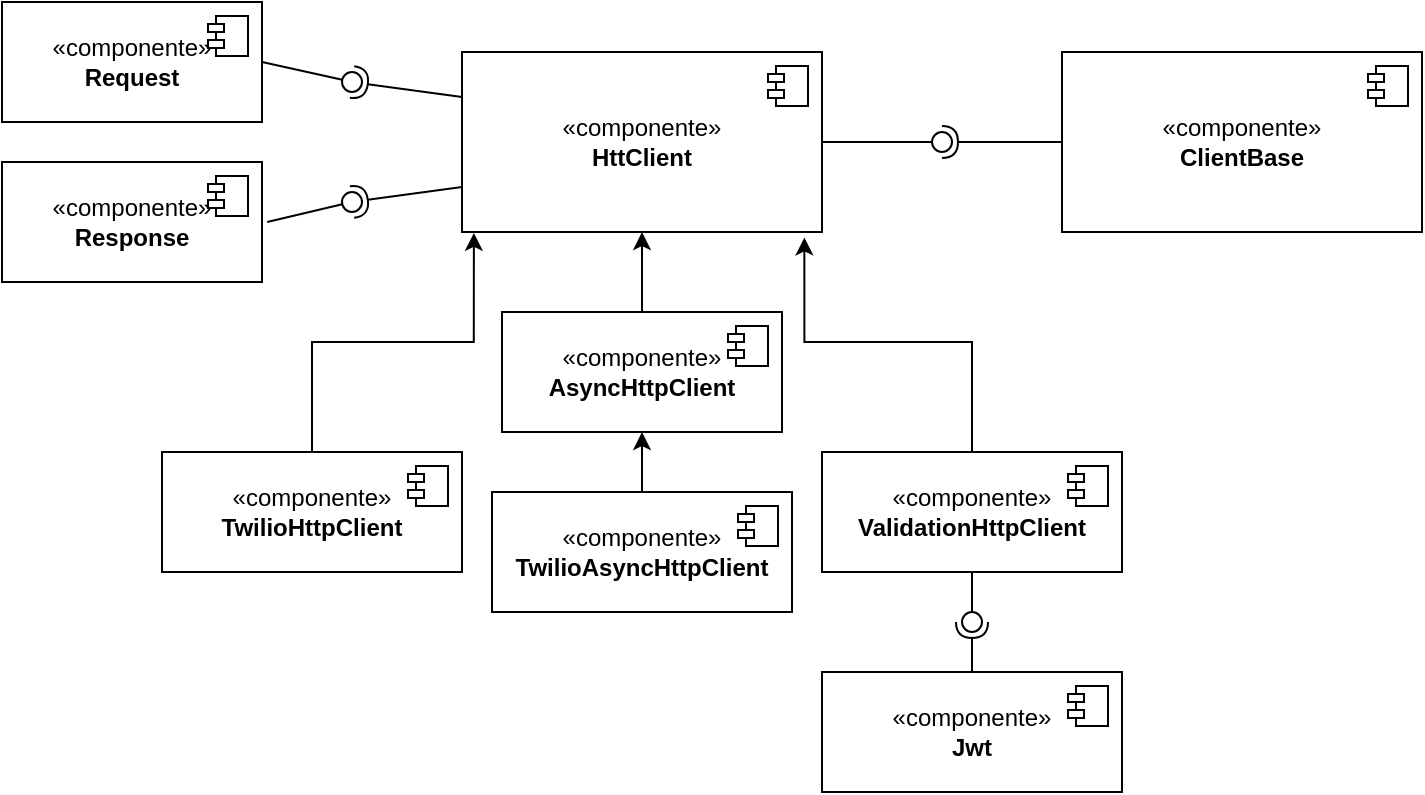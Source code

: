 <mxfile version="23.1.5" type="device">
  <diagram id="STEBfEphsbRQPfoHGECy" name="Página-1">
    <mxGraphModel dx="1434" dy="838" grid="1" gridSize="10" guides="1" tooltips="1" connect="1" arrows="1" fold="1" page="1" pageScale="1" pageWidth="827" pageHeight="1169" math="0" shadow="0">
      <root>
        <mxCell id="0" />
        <mxCell id="1" parent="0" />
        <mxCell id="hQvGvdslbpYfb55w5hF3-3" value="«componente»&lt;br&gt;&lt;b&gt;HttClient&lt;/b&gt;" style="html=1;dropTarget=0;whiteSpace=wrap;" parent="1" vertex="1">
          <mxGeometry x="300" y="155" width="180" height="90" as="geometry" />
        </mxCell>
        <mxCell id="hQvGvdslbpYfb55w5hF3-4" value="" style="shape=module;jettyWidth=8;jettyHeight=4;" parent="hQvGvdslbpYfb55w5hF3-3" vertex="1">
          <mxGeometry x="1" width="20" height="20" relative="1" as="geometry">
            <mxPoint x="-27" y="7" as="offset" />
          </mxGeometry>
        </mxCell>
        <mxCell id="hQvGvdslbpYfb55w5hF3-103" value="«componente»&lt;br&gt;&lt;b&gt;Response&lt;/b&gt;" style="html=1;dropTarget=0;whiteSpace=wrap;" parent="1" vertex="1">
          <mxGeometry x="70" y="210" width="130" height="60" as="geometry" />
        </mxCell>
        <mxCell id="hQvGvdslbpYfb55w5hF3-104" value="" style="shape=module;jettyWidth=8;jettyHeight=4;" parent="hQvGvdslbpYfb55w5hF3-103" vertex="1">
          <mxGeometry x="1" width="20" height="20" relative="1" as="geometry">
            <mxPoint x="-27" y="7" as="offset" />
          </mxGeometry>
        </mxCell>
        <mxCell id="hQvGvdslbpYfb55w5hF3-105" value="«componente»&lt;br&gt;&lt;b&gt;TwilioHttpClient&lt;/b&gt;" style="html=1;dropTarget=0;whiteSpace=wrap;" parent="1" vertex="1">
          <mxGeometry x="150" y="355" width="150" height="60" as="geometry" />
        </mxCell>
        <mxCell id="hQvGvdslbpYfb55w5hF3-106" value="" style="shape=module;jettyWidth=8;jettyHeight=4;" parent="hQvGvdslbpYfb55w5hF3-105" vertex="1">
          <mxGeometry x="1" width="20" height="20" relative="1" as="geometry">
            <mxPoint x="-27" y="7" as="offset" />
          </mxGeometry>
        </mxCell>
        <mxCell id="hQvGvdslbpYfb55w5hF3-107" value="«componente»&lt;br&gt;&lt;b&gt;Request&lt;/b&gt;" style="html=1;dropTarget=0;whiteSpace=wrap;" parent="1" vertex="1">
          <mxGeometry x="70" y="130" width="130" height="60" as="geometry" />
        </mxCell>
        <mxCell id="hQvGvdslbpYfb55w5hF3-108" value="" style="shape=module;jettyWidth=8;jettyHeight=4;" parent="hQvGvdslbpYfb55w5hF3-107" vertex="1">
          <mxGeometry x="1" width="20" height="20" relative="1" as="geometry">
            <mxPoint x="-27" y="7" as="offset" />
          </mxGeometry>
        </mxCell>
        <mxCell id="hQvGvdslbpYfb55w5hF3-109" value="" style="rounded=0;orthogonalLoop=1;jettySize=auto;html=1;endArrow=halfCircle;endFill=0;endSize=6;strokeWidth=1;sketch=0;exitX=0;exitY=0.25;exitDx=0;exitDy=0;" parent="1" source="hQvGvdslbpYfb55w5hF3-3" target="hQvGvdslbpYfb55w5hF3-111" edge="1">
          <mxGeometry relative="1" as="geometry">
            <mxPoint x="290" y="170" as="sourcePoint" />
          </mxGeometry>
        </mxCell>
        <mxCell id="hQvGvdslbpYfb55w5hF3-110" value="" style="rounded=0;orthogonalLoop=1;jettySize=auto;html=1;endArrow=oval;endFill=0;sketch=0;sourcePerimeterSpacing=0;targetPerimeterSpacing=0;endSize=10;exitX=1;exitY=0.5;exitDx=0;exitDy=0;" parent="1" source="hQvGvdslbpYfb55w5hF3-107" target="hQvGvdslbpYfb55w5hF3-111" edge="1">
          <mxGeometry relative="1" as="geometry">
            <mxPoint x="140" y="145" as="sourcePoint" />
          </mxGeometry>
        </mxCell>
        <mxCell id="hQvGvdslbpYfb55w5hF3-111" value="" style="ellipse;whiteSpace=wrap;html=1;align=center;aspect=fixed;fillColor=none;strokeColor=none;resizable=0;perimeter=centerPerimeter;rotatable=0;allowArrows=0;points=[];outlineConnect=1;" parent="1" vertex="1">
          <mxGeometry x="240" y="165" width="10" height="10" as="geometry" />
        </mxCell>
        <mxCell id="hQvGvdslbpYfb55w5hF3-113" value="" style="rounded=0;orthogonalLoop=1;jettySize=auto;html=1;endArrow=halfCircle;endFill=0;endSize=6;strokeWidth=1;sketch=0;exitX=0;exitY=0.75;exitDx=0;exitDy=0;" parent="1" source="hQvGvdslbpYfb55w5hF3-3" target="hQvGvdslbpYfb55w5hF3-115" edge="1">
          <mxGeometry relative="1" as="geometry">
            <mxPoint x="210" y="250" as="sourcePoint" />
          </mxGeometry>
        </mxCell>
        <mxCell id="hQvGvdslbpYfb55w5hF3-114" value="" style="rounded=0;orthogonalLoop=1;jettySize=auto;html=1;endArrow=oval;endFill=0;sketch=0;sourcePerimeterSpacing=0;targetPerimeterSpacing=0;endSize=10;exitX=1.02;exitY=0.5;exitDx=0;exitDy=0;exitPerimeter=0;" parent="1" source="hQvGvdslbpYfb55w5hF3-103" target="hQvGvdslbpYfb55w5hF3-115" edge="1">
          <mxGeometry relative="1" as="geometry">
            <mxPoint x="170" y="250" as="sourcePoint" />
          </mxGeometry>
        </mxCell>
        <mxCell id="hQvGvdslbpYfb55w5hF3-115" value="" style="ellipse;whiteSpace=wrap;html=1;align=center;aspect=fixed;fillColor=none;strokeColor=none;resizable=0;perimeter=centerPerimeter;rotatable=0;allowArrows=0;points=[];outlineConnect=1;" parent="1" vertex="1">
          <mxGeometry x="240" y="225" width="10" height="10" as="geometry" />
        </mxCell>
        <mxCell id="hQvGvdslbpYfb55w5hF3-126" style="edgeStyle=orthogonalEdgeStyle;rounded=0;orthogonalLoop=1;jettySize=auto;html=1;exitX=0.5;exitY=0;exitDx=0;exitDy=0;entryX=0.5;entryY=1;entryDx=0;entryDy=0;" parent="1" source="hQvGvdslbpYfb55w5hF3-117" target="hQvGvdslbpYfb55w5hF3-122" edge="1">
          <mxGeometry relative="1" as="geometry" />
        </mxCell>
        <mxCell id="hQvGvdslbpYfb55w5hF3-117" value="«componente»&lt;br&gt;&lt;b&gt;TwilioAsyncHttpClient&lt;/b&gt;" style="html=1;dropTarget=0;whiteSpace=wrap;" parent="1" vertex="1">
          <mxGeometry x="315" y="375" width="150" height="60" as="geometry" />
        </mxCell>
        <mxCell id="hQvGvdslbpYfb55w5hF3-118" value="" style="shape=module;jettyWidth=8;jettyHeight=4;" parent="hQvGvdslbpYfb55w5hF3-117" vertex="1">
          <mxGeometry x="1" width="20" height="20" relative="1" as="geometry">
            <mxPoint x="-27" y="7" as="offset" />
          </mxGeometry>
        </mxCell>
        <mxCell id="hQvGvdslbpYfb55w5hF3-119" value="«componente»&lt;br&gt;&lt;b&gt;ValidationHttpClient&lt;/b&gt;" style="html=1;dropTarget=0;whiteSpace=wrap;" parent="1" vertex="1">
          <mxGeometry x="480" y="355" width="150" height="60" as="geometry" />
        </mxCell>
        <mxCell id="hQvGvdslbpYfb55w5hF3-120" value="" style="shape=module;jettyWidth=8;jettyHeight=4;" parent="hQvGvdslbpYfb55w5hF3-119" vertex="1">
          <mxGeometry x="1" width="20" height="20" relative="1" as="geometry">
            <mxPoint x="-27" y="7" as="offset" />
          </mxGeometry>
        </mxCell>
        <mxCell id="hQvGvdslbpYfb55w5hF3-127" style="edgeStyle=orthogonalEdgeStyle;rounded=0;orthogonalLoop=1;jettySize=auto;html=1;entryX=0.5;entryY=1;entryDx=0;entryDy=0;" parent="1" source="hQvGvdslbpYfb55w5hF3-122" target="hQvGvdslbpYfb55w5hF3-3" edge="1">
          <mxGeometry relative="1" as="geometry" />
        </mxCell>
        <mxCell id="hQvGvdslbpYfb55w5hF3-122" value="«componente»&lt;br&gt;&lt;b&gt;AsyncHttpClient&lt;/b&gt;" style="html=1;dropTarget=0;whiteSpace=wrap;" parent="1" vertex="1">
          <mxGeometry x="320" y="285" width="140" height="60" as="geometry" />
        </mxCell>
        <mxCell id="hQvGvdslbpYfb55w5hF3-123" value="" style="shape=module;jettyWidth=8;jettyHeight=4;" parent="hQvGvdslbpYfb55w5hF3-122" vertex="1">
          <mxGeometry x="1" width="20" height="20" relative="1" as="geometry">
            <mxPoint x="-27" y="7" as="offset" />
          </mxGeometry>
        </mxCell>
        <mxCell id="hQvGvdslbpYfb55w5hF3-124" style="edgeStyle=orthogonalEdgeStyle;rounded=0;orthogonalLoop=1;jettySize=auto;html=1;exitX=0.5;exitY=0;exitDx=0;exitDy=0;entryX=0.033;entryY=1.005;entryDx=0;entryDy=0;entryPerimeter=0;" parent="1" source="hQvGvdslbpYfb55w5hF3-105" target="hQvGvdslbpYfb55w5hF3-3" edge="1">
          <mxGeometry relative="1" as="geometry" />
        </mxCell>
        <mxCell id="hQvGvdslbpYfb55w5hF3-125" style="edgeStyle=orthogonalEdgeStyle;rounded=0;orthogonalLoop=1;jettySize=auto;html=1;exitX=0.5;exitY=0;exitDx=0;exitDy=0;entryX=0.951;entryY=1.03;entryDx=0;entryDy=0;entryPerimeter=0;" parent="1" source="hQvGvdslbpYfb55w5hF3-119" target="hQvGvdslbpYfb55w5hF3-3" edge="1">
          <mxGeometry relative="1" as="geometry" />
        </mxCell>
        <mxCell id="hQvGvdslbpYfb55w5hF3-131" value="" style="rounded=0;orthogonalLoop=1;jettySize=auto;html=1;endArrow=halfCircle;endFill=0;endSize=6;strokeWidth=1;sketch=0;exitX=0.5;exitY=0;exitDx=0;exitDy=0;" parent="1" source="hQvGvdslbpYfb55w5hF3-134" target="hQvGvdslbpYfb55w5hF3-133" edge="1">
          <mxGeometry relative="1" as="geometry">
            <mxPoint x="610" y="510" as="sourcePoint" />
          </mxGeometry>
        </mxCell>
        <mxCell id="hQvGvdslbpYfb55w5hF3-132" value="" style="rounded=0;orthogonalLoop=1;jettySize=auto;html=1;endArrow=oval;endFill=0;sketch=0;sourcePerimeterSpacing=0;targetPerimeterSpacing=0;endSize=10;exitX=0.5;exitY=1;exitDx=0;exitDy=0;" parent="1" source="hQvGvdslbpYfb55w5hF3-119" target="hQvGvdslbpYfb55w5hF3-133" edge="1">
          <mxGeometry relative="1" as="geometry">
            <mxPoint x="570" y="510" as="sourcePoint" />
          </mxGeometry>
        </mxCell>
        <mxCell id="hQvGvdslbpYfb55w5hF3-133" value="" style="ellipse;whiteSpace=wrap;html=1;align=center;aspect=fixed;fillColor=none;strokeColor=none;resizable=0;perimeter=centerPerimeter;rotatable=0;allowArrows=0;points=[];outlineConnect=1;" parent="1" vertex="1">
          <mxGeometry x="550" y="435" width="10" height="10" as="geometry" />
        </mxCell>
        <mxCell id="hQvGvdslbpYfb55w5hF3-134" value="«componente»&lt;br&gt;&lt;b&gt;Jwt&lt;/b&gt;" style="html=1;dropTarget=0;whiteSpace=wrap;" parent="1" vertex="1">
          <mxGeometry x="480" y="465" width="150" height="60" as="geometry" />
        </mxCell>
        <mxCell id="hQvGvdslbpYfb55w5hF3-135" value="" style="shape=module;jettyWidth=8;jettyHeight=4;" parent="hQvGvdslbpYfb55w5hF3-134" vertex="1">
          <mxGeometry x="1" width="20" height="20" relative="1" as="geometry">
            <mxPoint x="-27" y="7" as="offset" />
          </mxGeometry>
        </mxCell>
        <mxCell id="hQvGvdslbpYfb55w5hF3-137" value="«componente»&lt;br&gt;&lt;b&gt;ClientBase&lt;/b&gt;" style="html=1;dropTarget=0;whiteSpace=wrap;" parent="1" vertex="1">
          <mxGeometry x="600" y="155" width="180" height="90" as="geometry" />
        </mxCell>
        <mxCell id="hQvGvdslbpYfb55w5hF3-138" value="" style="shape=module;jettyWidth=8;jettyHeight=4;" parent="hQvGvdslbpYfb55w5hF3-137" vertex="1">
          <mxGeometry x="1" width="20" height="20" relative="1" as="geometry">
            <mxPoint x="-27" y="7" as="offset" />
          </mxGeometry>
        </mxCell>
        <mxCell id="hQvGvdslbpYfb55w5hF3-139" value="" style="rounded=0;orthogonalLoop=1;jettySize=auto;html=1;endArrow=halfCircle;endFill=0;endSize=6;strokeWidth=1;sketch=0;exitX=0;exitY=0.5;exitDx=0;exitDy=0;" parent="1" source="hQvGvdslbpYfb55w5hF3-137" target="hQvGvdslbpYfb55w5hF3-141" edge="1">
          <mxGeometry relative="1" as="geometry">
            <mxPoint x="560" y="200" as="sourcePoint" />
          </mxGeometry>
        </mxCell>
        <mxCell id="hQvGvdslbpYfb55w5hF3-140" value="" style="rounded=0;orthogonalLoop=1;jettySize=auto;html=1;endArrow=oval;endFill=0;sketch=0;sourcePerimeterSpacing=0;targetPerimeterSpacing=0;endSize=10;exitX=1;exitY=0.5;exitDx=0;exitDy=0;" parent="1" source="hQvGvdslbpYfb55w5hF3-3" target="hQvGvdslbpYfb55w5hF3-141" edge="1">
          <mxGeometry relative="1" as="geometry">
            <mxPoint x="490" y="205" as="sourcePoint" />
          </mxGeometry>
        </mxCell>
        <mxCell id="hQvGvdslbpYfb55w5hF3-141" value="" style="ellipse;whiteSpace=wrap;html=1;align=center;aspect=fixed;fillColor=none;strokeColor=none;resizable=0;perimeter=centerPerimeter;rotatable=0;allowArrows=0;points=[];outlineConnect=1;" parent="1" vertex="1">
          <mxGeometry x="535" y="195" width="10" height="10" as="geometry" />
        </mxCell>
      </root>
    </mxGraphModel>
  </diagram>
</mxfile>
